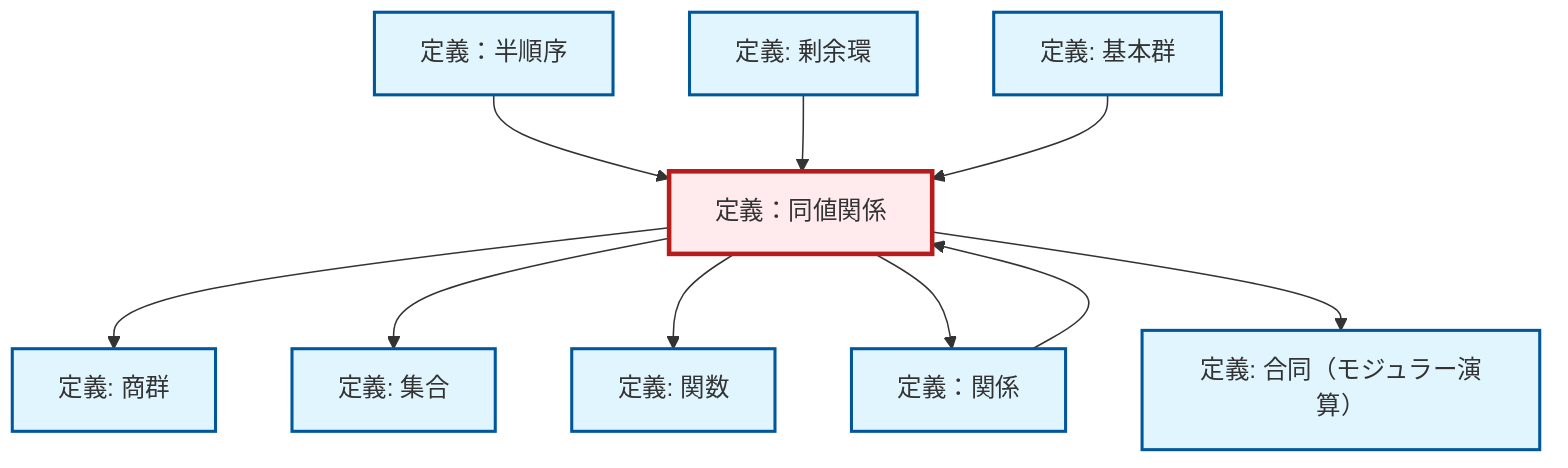 graph TD
    classDef definition fill:#e1f5fe,stroke:#01579b,stroke-width:2px
    classDef theorem fill:#f3e5f5,stroke:#4a148c,stroke-width:2px
    classDef axiom fill:#fff3e0,stroke:#e65100,stroke-width:2px
    classDef example fill:#e8f5e9,stroke:#1b5e20,stroke-width:2px
    classDef current fill:#ffebee,stroke:#b71c1c,stroke-width:3px
    def-quotient-ring["定義: 剰余環"]:::definition
    def-function["定義: 関数"]:::definition
    def-relation["定義：関係"]:::definition
    def-fundamental-group["定義: 基本群"]:::definition
    def-set["定義: 集合"]:::definition
    def-quotient-group["定義: 商群"]:::definition
    def-equivalence-relation["定義：同値関係"]:::definition
    def-congruence["定義: 合同（モジュラー演算）"]:::definition
    def-partial-order["定義：半順序"]:::definition
    def-equivalence-relation --> def-quotient-group
    def-partial-order --> def-equivalence-relation
    def-quotient-ring --> def-equivalence-relation
    def-equivalence-relation --> def-set
    def-equivalence-relation --> def-function
    def-fundamental-group --> def-equivalence-relation
    def-equivalence-relation --> def-relation
    def-relation --> def-equivalence-relation
    def-equivalence-relation --> def-congruence
    class def-equivalence-relation current